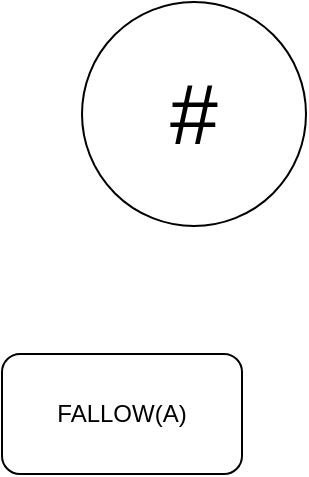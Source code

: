 <mxfile version="21.1.4" type="github">
  <diagram name="第 1 页" id="jlVK5qfQyr_egqlrKWcN">
    <mxGraphModel dx="1040" dy="558" grid="0" gridSize="10" guides="1" tooltips="1" connect="1" arrows="1" fold="1" page="1" pageScale="1" pageWidth="3300" pageHeight="4681" math="0" shadow="0">
      <root>
        <mxCell id="0" />
        <mxCell id="1" parent="0" />
        <mxCell id="k8o1MCGl5v_dafdXwM-l-1" value="&lt;font style=&quot;font-size: 43px;&quot;&gt;#&lt;/font&gt;" style="ellipse;whiteSpace=wrap;html=1;aspect=fixed;" vertex="1" parent="1">
          <mxGeometry x="994" y="746" width="112" height="112" as="geometry" />
        </mxCell>
        <mxCell id="k8o1MCGl5v_dafdXwM-l-2" value="FALLOW(A)" style="rounded=1;whiteSpace=wrap;html=1;" vertex="1" parent="1">
          <mxGeometry x="954" y="922" width="120" height="60" as="geometry" />
        </mxCell>
      </root>
    </mxGraphModel>
  </diagram>
</mxfile>
